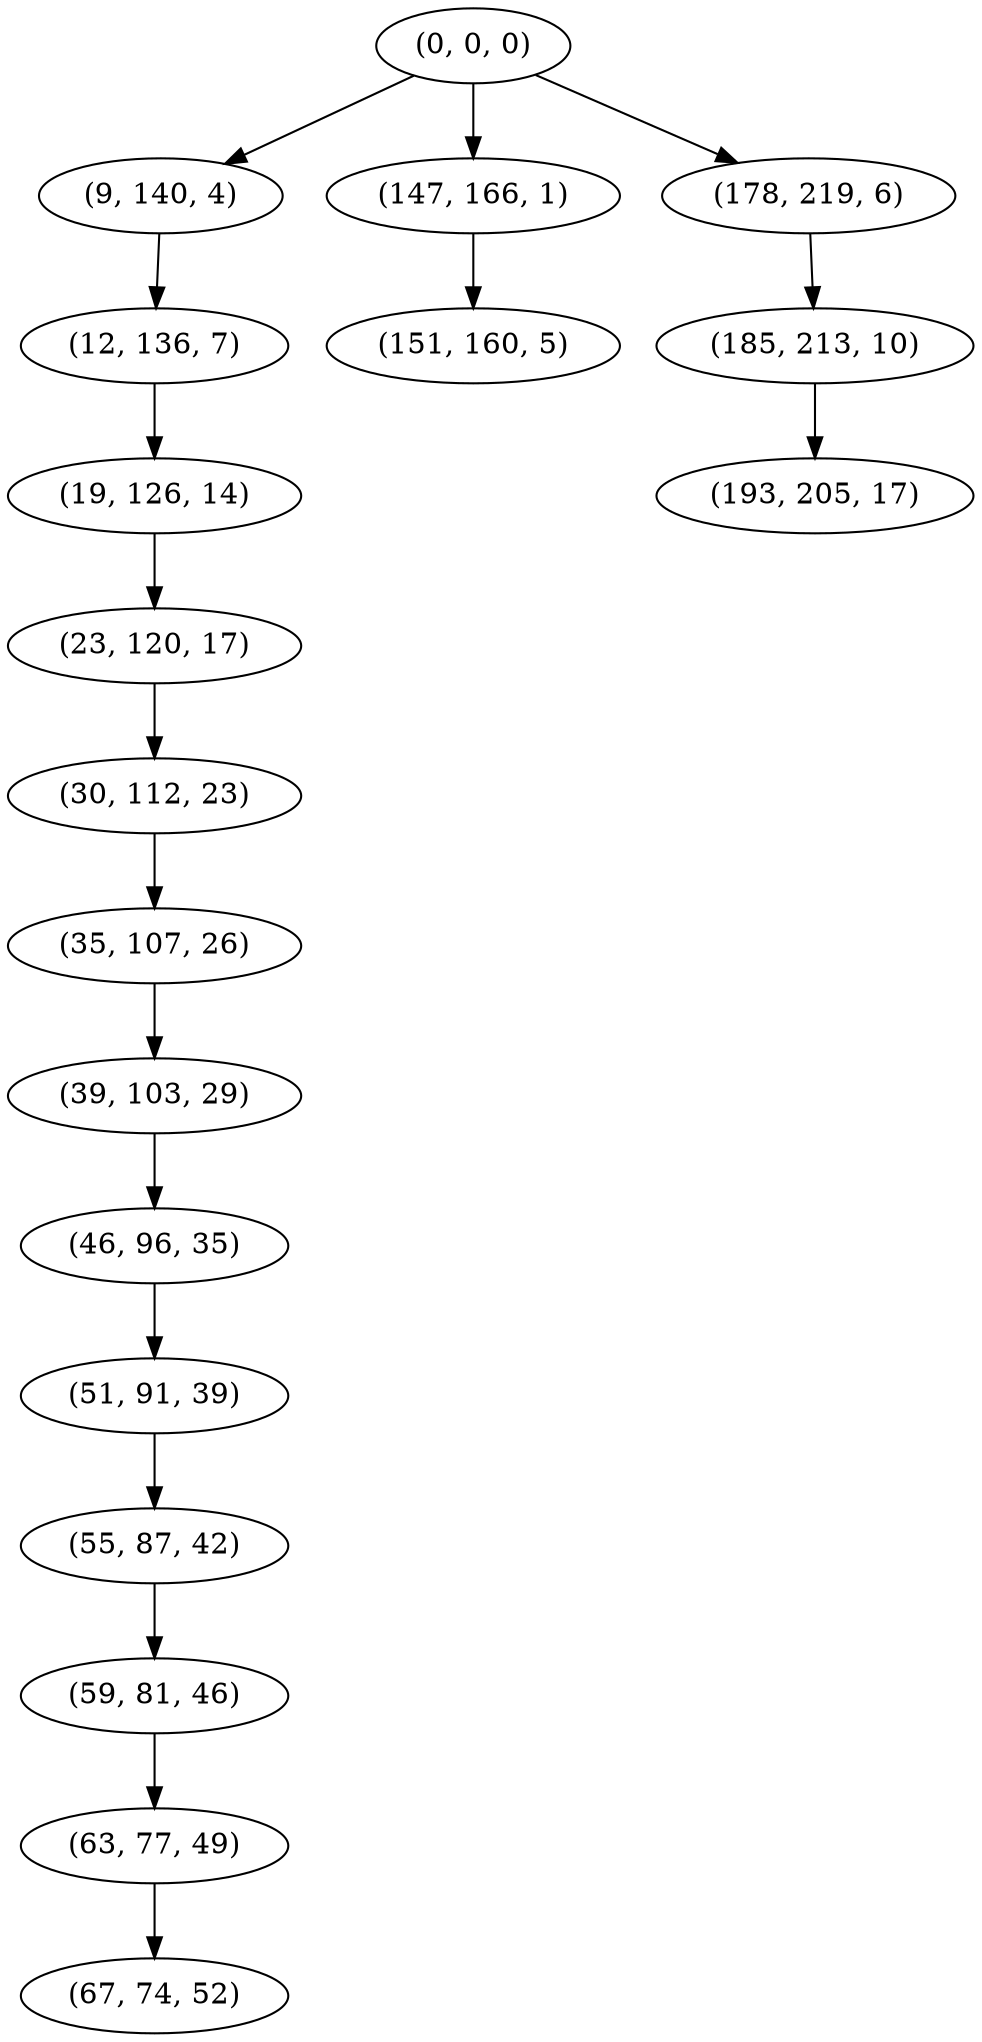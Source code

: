 digraph tree {
    "(0, 0, 0)";
    "(9, 140, 4)";
    "(12, 136, 7)";
    "(19, 126, 14)";
    "(23, 120, 17)";
    "(30, 112, 23)";
    "(35, 107, 26)";
    "(39, 103, 29)";
    "(46, 96, 35)";
    "(51, 91, 39)";
    "(55, 87, 42)";
    "(59, 81, 46)";
    "(63, 77, 49)";
    "(67, 74, 52)";
    "(147, 166, 1)";
    "(151, 160, 5)";
    "(178, 219, 6)";
    "(185, 213, 10)";
    "(193, 205, 17)";
    "(0, 0, 0)" -> "(9, 140, 4)";
    "(0, 0, 0)" -> "(147, 166, 1)";
    "(0, 0, 0)" -> "(178, 219, 6)";
    "(9, 140, 4)" -> "(12, 136, 7)";
    "(12, 136, 7)" -> "(19, 126, 14)";
    "(19, 126, 14)" -> "(23, 120, 17)";
    "(23, 120, 17)" -> "(30, 112, 23)";
    "(30, 112, 23)" -> "(35, 107, 26)";
    "(35, 107, 26)" -> "(39, 103, 29)";
    "(39, 103, 29)" -> "(46, 96, 35)";
    "(46, 96, 35)" -> "(51, 91, 39)";
    "(51, 91, 39)" -> "(55, 87, 42)";
    "(55, 87, 42)" -> "(59, 81, 46)";
    "(59, 81, 46)" -> "(63, 77, 49)";
    "(63, 77, 49)" -> "(67, 74, 52)";
    "(147, 166, 1)" -> "(151, 160, 5)";
    "(178, 219, 6)" -> "(185, 213, 10)";
    "(185, 213, 10)" -> "(193, 205, 17)";
}
